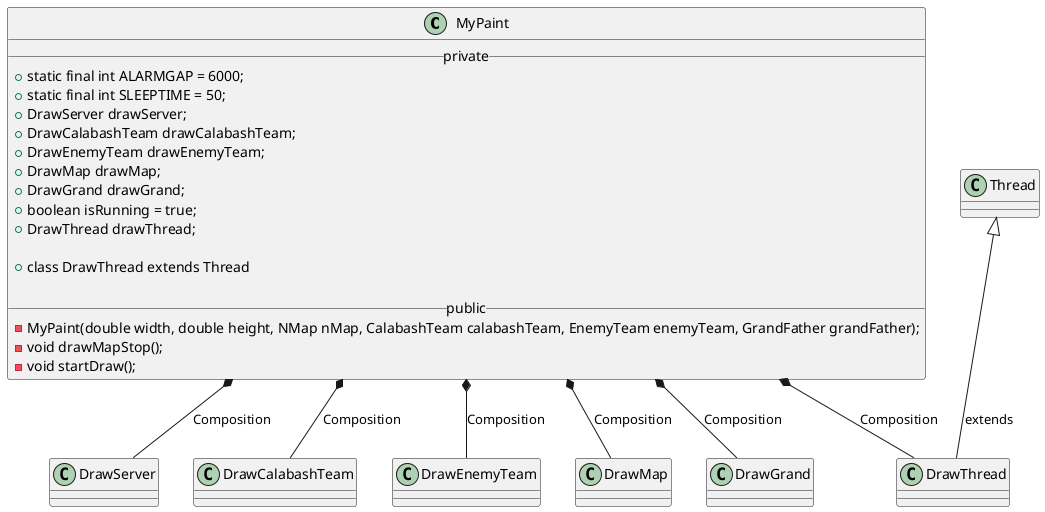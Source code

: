 @startuml

class MyPaint{
__ private __
+ static final int ALARMGAP = 6000;
+ static final int SLEEPTIME = 50;
+ DrawServer drawServer;
+ DrawCalabashTeam drawCalabashTeam;
+ DrawEnemyTeam drawEnemyTeam;
+ DrawMap drawMap;
+ DrawGrand drawGrand;
+ boolean isRunning = true;
+ DrawThread drawThread;

+ class DrawThread extends Thread

__ public __
- MyPaint(double width, double height, NMap nMap, CalabashTeam calabashTeam, EnemyTeam enemyTeam, GrandFather grandFather);
- void drawMapStop();
- void startDraw();
}


MyPaint *-- DrawThread : Composition
Thread <|-- DrawThread : extends
MyPaint *-- DrawServer : Composition
MyPaint *-- DrawCalabashTeam : Composition
MyPaint *-- DrawEnemyTeam : Composition
MyPaint *-- DrawMap : Composition
MyPaint *-- DrawGrand : Composition


@enduml
